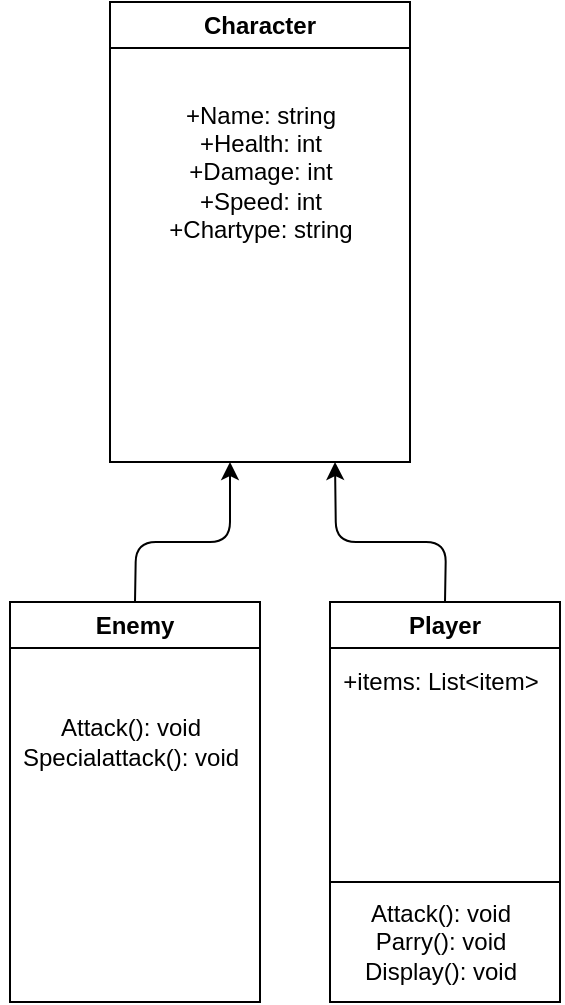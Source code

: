 <mxfile>
    <diagram id="-GQy1yfKuPswmwrt2wSu" name="Page-1">
        <mxGraphModel dx="673" dy="638" grid="1" gridSize="10" guides="1" tooltips="1" connect="1" arrows="1" fold="1" page="1" pageScale="1" pageWidth="850" pageHeight="1100" math="0" shadow="0">
            <root>
                <mxCell id="0"/>
                <mxCell id="1" parent="0"/>
                <mxCell id="2" value="Character" style="swimlane;whiteSpace=wrap;html=1;" vertex="1" parent="1">
                    <mxGeometry x="60" y="30" width="150" height="230" as="geometry"/>
                </mxCell>
                <mxCell id="3" value="+Name: string&lt;br&gt;+Health: int&lt;br&gt;+Damage: int&lt;br&gt;+Speed: int&lt;br&gt;+Chartype: string" style="text;html=1;align=center;verticalAlign=middle;resizable=0;points=[];autosize=1;strokeColor=none;fillColor=none;" vertex="1" parent="2">
                    <mxGeometry x="15" y="40" width="120" height="90" as="geometry"/>
                </mxCell>
                <mxCell id="5" value="Player" style="swimlane;whiteSpace=wrap;html=1;" vertex="1" parent="1">
                    <mxGeometry x="170" y="330" width="115" height="200" as="geometry"/>
                </mxCell>
                <mxCell id="7" value="Attack(): void&lt;br&gt;Parry(): void&lt;br&gt;Display(): void" style="text;html=1;align=center;verticalAlign=middle;resizable=0;points=[];autosize=1;strokeColor=none;fillColor=none;" vertex="1" parent="5">
                    <mxGeometry x="5" y="140" width="100" height="60" as="geometry"/>
                </mxCell>
                <mxCell id="9" value="+items: List&amp;lt;item&amp;gt;" style="text;html=1;align=center;verticalAlign=middle;resizable=0;points=[];autosize=1;strokeColor=none;fillColor=none;" vertex="1" parent="5">
                    <mxGeometry x="-5" y="25" width="120" height="30" as="geometry"/>
                </mxCell>
                <mxCell id="8" value="" style="endArrow=none;html=1;" edge="1" parent="5">
                    <mxGeometry width="50" height="50" relative="1" as="geometry">
                        <mxPoint y="140" as="sourcePoint"/>
                        <mxPoint x="115" y="140" as="targetPoint"/>
                    </mxGeometry>
                </mxCell>
                <mxCell id="24" style="edgeStyle=none;html=1;exitX=0.5;exitY=0;exitDx=0;exitDy=0;" edge="1" parent="1" source="10">
                    <mxGeometry relative="1" as="geometry">
                        <mxPoint x="120" y="260" as="targetPoint"/>
                        <Array as="points">
                            <mxPoint x="73" y="300"/>
                            <mxPoint x="120" y="300"/>
                        </Array>
                    </mxGeometry>
                </mxCell>
                <mxCell id="10" value="Enemy" style="swimlane;whiteSpace=wrap;html=1;" vertex="1" parent="1">
                    <mxGeometry x="10" y="330" width="125" height="200" as="geometry"/>
                </mxCell>
                <mxCell id="23" value="Attack(): void&lt;br&gt;Specialattack(): void" style="text;html=1;align=center;verticalAlign=middle;resizable=0;points=[];autosize=1;strokeColor=none;fillColor=none;" vertex="1" parent="10">
                    <mxGeometry x="-5" y="50" width="130" height="40" as="geometry"/>
                </mxCell>
                <mxCell id="11" value="" style="endArrow=classic;html=1;exitX=0.5;exitY=0;exitDx=0;exitDy=0;entryX=0.75;entryY=1;entryDx=0;entryDy=0;" edge="1" parent="1" source="5" target="2">
                    <mxGeometry width="50" height="50" relative="1" as="geometry">
                        <mxPoint x="450" y="500" as="sourcePoint"/>
                        <mxPoint x="320" y="280" as="targetPoint"/>
                        <Array as="points">
                            <mxPoint x="228" y="300"/>
                            <mxPoint x="173" y="300"/>
                        </Array>
                    </mxGeometry>
                </mxCell>
            </root>
        </mxGraphModel>
    </diagram>
</mxfile>
